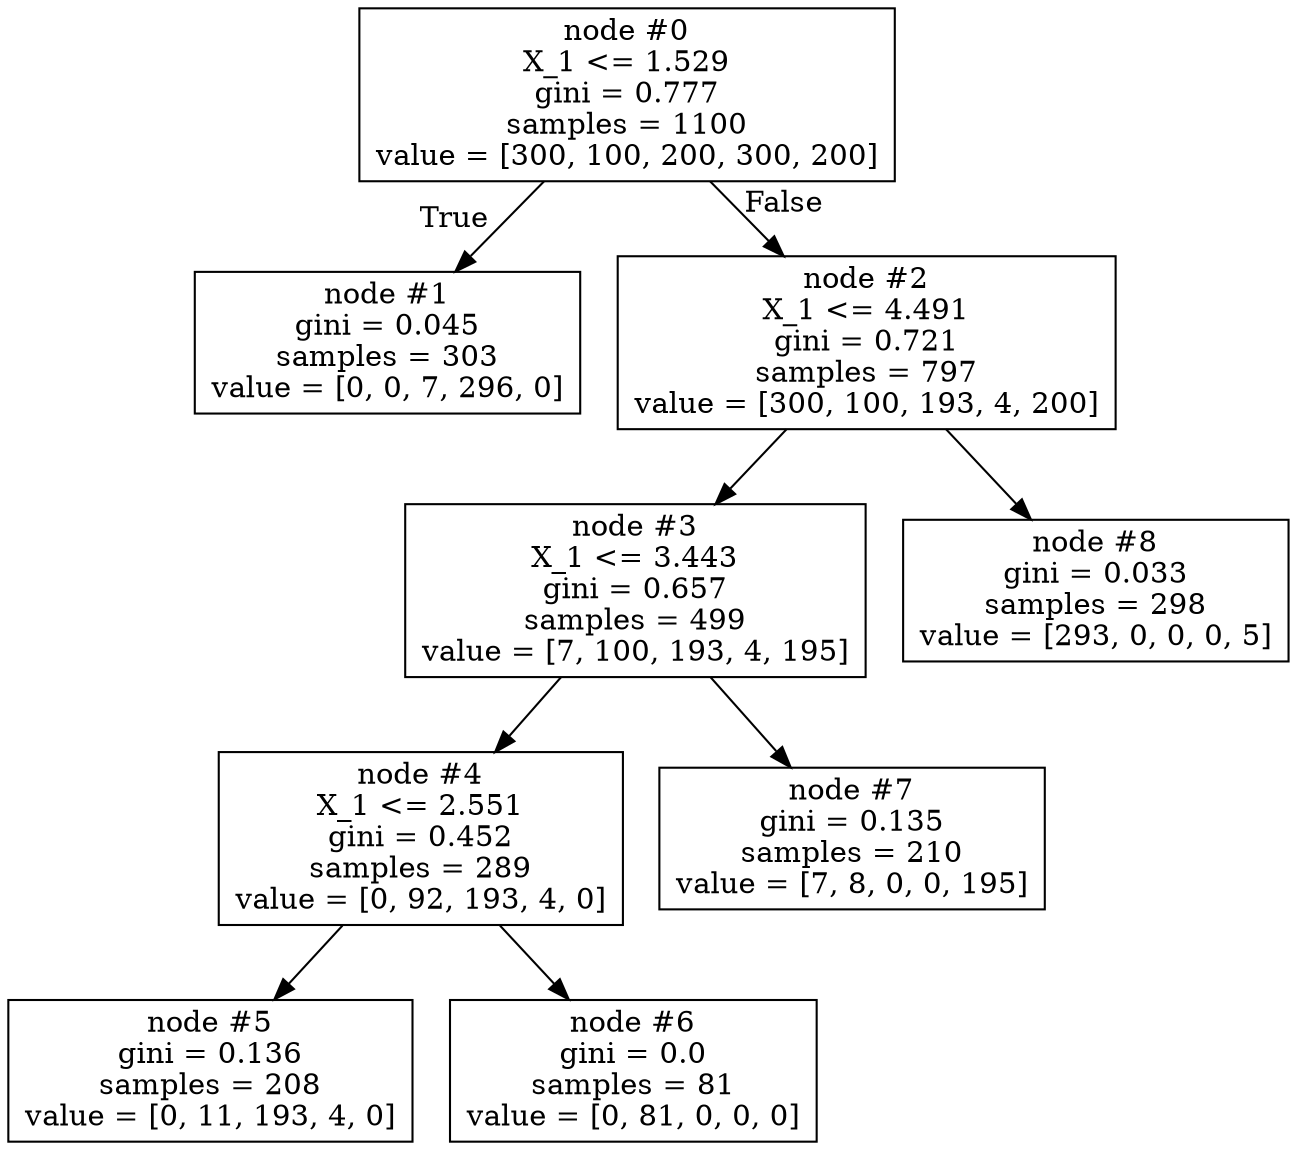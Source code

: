 digraph Tree {
node [shape=box] ;
0 [label="node #0\nX_1 <= 1.529\ngini = 0.777\nsamples = 1100\nvalue = [300, 100, 200, 300, 200]"] ;
1 [label="node #1\ngini = 0.045\nsamples = 303\nvalue = [0, 0, 7, 296, 0]"] ;
0 -> 1 [labeldistance=2.5, labelangle=45, headlabel="True"] ;
2 [label="node #2\nX_1 <= 4.491\ngini = 0.721\nsamples = 797\nvalue = [300, 100, 193, 4, 200]"] ;
0 -> 2 [labeldistance=2.5, labelangle=-45, headlabel="False"] ;
3 [label="node #3\nX_1 <= 3.443\ngini = 0.657\nsamples = 499\nvalue = [7, 100, 193, 4, 195]"] ;
2 -> 3 ;
4 [label="node #4\nX_1 <= 2.551\ngini = 0.452\nsamples = 289\nvalue = [0, 92, 193, 4, 0]"] ;
3 -> 4 ;
5 [label="node #5\ngini = 0.136\nsamples = 208\nvalue = [0, 11, 193, 4, 0]"] ;
4 -> 5 ;
6 [label="node #6\ngini = 0.0\nsamples = 81\nvalue = [0, 81, 0, 0, 0]"] ;
4 -> 6 ;
7 [label="node #7\ngini = 0.135\nsamples = 210\nvalue = [7, 8, 0, 0, 195]"] ;
3 -> 7 ;
8 [label="node #8\ngini = 0.033\nsamples = 298\nvalue = [293, 0, 0, 0, 5]"] ;
2 -> 8 ;
}
